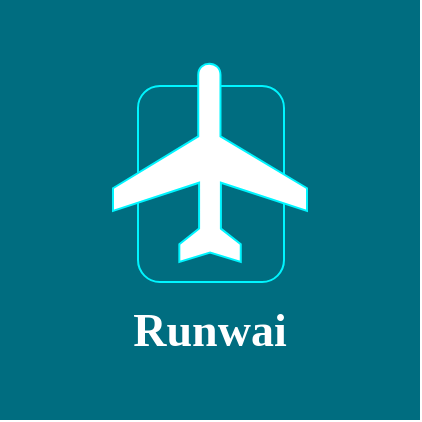 <mxfile version="28.1.0">
  <diagram name="ページ1" id="H9DLqD_fg-c9619jVLe8">
    <mxGraphModel grid="1" page="1" gridSize="10" guides="1" tooltips="1" connect="1" arrows="1" fold="1" pageScale="1" pageWidth="827" pageHeight="1169" math="0" shadow="0">
      <root>
        <mxCell id="0" />
        <mxCell id="1" parent="0" />
        <mxCell id="Vucp7RwmlvXDFQS7CCig-3" value="" style="whiteSpace=wrap;html=1;aspect=fixed;fillColor=#006D80;strokeColor=none;" vertex="1" parent="1">
          <mxGeometry x="319" y="220" width="210" height="210" as="geometry" />
        </mxCell>
        <mxCell id="Vucp7RwmlvXDFQS7CCig-4" value="" style="rounded=1;whiteSpace=wrap;html=1;rotation=90;fillColor=none;strokeColor=#00F5FF;" vertex="1" parent="1">
          <mxGeometry x="375.5" y="275.5" width="98" height="73" as="geometry" />
        </mxCell>
        <mxCell id="Vucp7RwmlvXDFQS7CCig-2" value="" style="shape=mxgraph.signs.transportation.airplane_6;html=1;pointerEvents=1;fillColor=#FFFFFF;strokeColor=#00F5FF;verticalLabelPosition=bottom;verticalAlign=top;align=center;labelBorderColor=none;textShadow=0;" vertex="1" parent="1">
          <mxGeometry x="375.5" y="250" width="97" height="101" as="geometry" />
        </mxCell>
        <mxCell id="Vucp7RwmlvXDFQS7CCig-6" value="&lt;font style=&quot;color: rgb(255, 255, 255);&quot;&gt;&lt;b style=&quot;&quot;&gt;Runwai&lt;/b&gt;&lt;/font&gt;" style="text;html=1;align=center;verticalAlign=middle;whiteSpace=wrap;rounded=0;fontSize=23;fontFamily=Tahoma;" vertex="1" parent="1">
          <mxGeometry x="394" y="370" width="60" height="30" as="geometry" />
        </mxCell>
      </root>
    </mxGraphModel>
  </diagram>
</mxfile>
